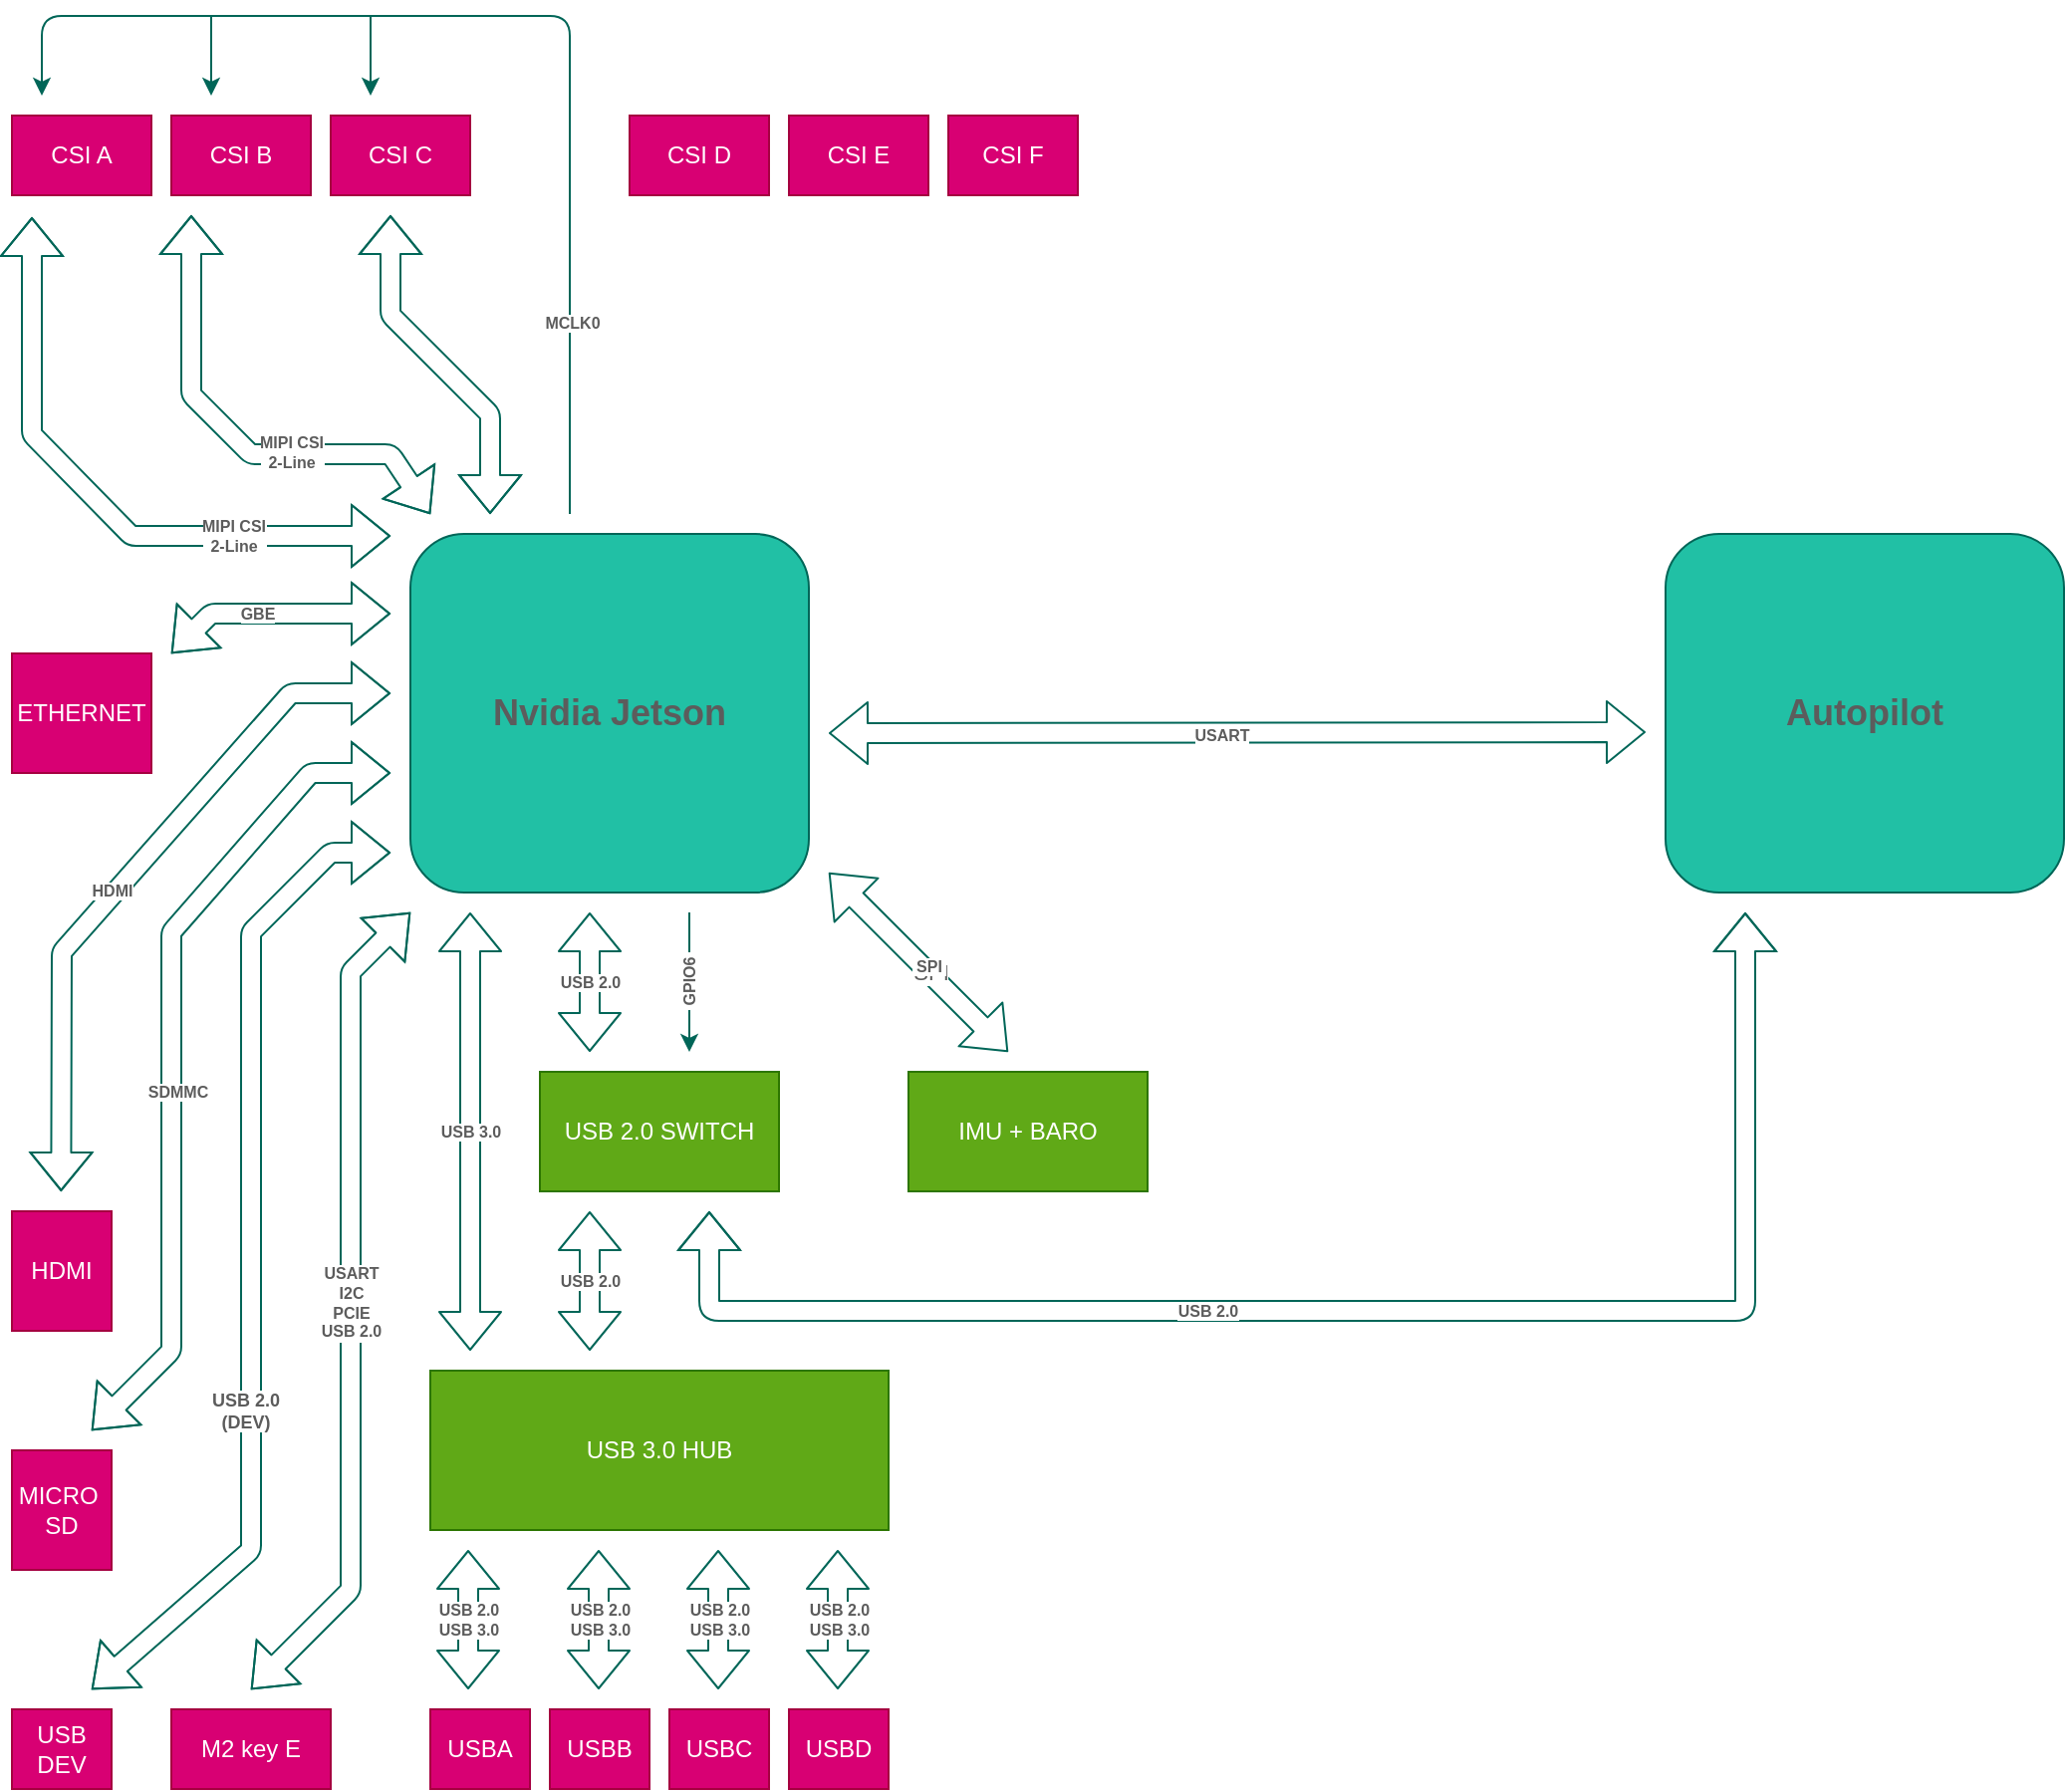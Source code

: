 <mxfile version="14.8.3" type="device"><diagram name="Page-1" id="c7558073-3199-34d8-9f00-42111426c3f3"><mxGraphModel dx="1750" dy="588" grid="1" gridSize="10" guides="1" tooltips="1" connect="1" arrows="1" fold="1" page="1" pageScale="1" pageWidth="826" pageHeight="1169" math="0" shadow="0"><root><mxCell id="0"/><mxCell id="1" parent="0"/><mxCell id="6GykgVxnJvxnCeOibvYY-97" value="&lt;font style=&quot;font-size: 18px&quot;&gt;&lt;b&gt;Nvidia Jetson&lt;/b&gt;&lt;/font&gt;" style="rounded=1;whiteSpace=wrap;html=1;fillColor=#21C0A5;strokeColor=#006658;fontColor=#5C5C5C;" vertex="1" parent="1"><mxGeometry x="-280" y="390" width="200" height="180" as="geometry"/></mxCell><mxCell id="6GykgVxnJvxnCeOibvYY-98" value="&lt;font style=&quot;font-size: 18px&quot;&gt;&lt;b&gt;Autopilot&lt;/b&gt;&lt;/font&gt;" style="rounded=1;whiteSpace=wrap;html=1;fillColor=#21C0A5;strokeColor=#006658;fontColor=#5C5C5C;" vertex="1" parent="1"><mxGeometry x="350" y="390" width="200" height="180" as="geometry"/></mxCell><mxCell id="6GykgVxnJvxnCeOibvYY-100" value="" style="endArrow=classic;startArrow=block;html=1;strokeWidth=1;shape=flexArrow;targetPerimeterSpacing=0;endSize=6;strokeColor=#006658;fontColor=#5C5C5C;" edge="1" parent="1"><mxGeometry width="100" height="100" relative="1" as="geometry"><mxPoint x="-70" y="490" as="sourcePoint"/><mxPoint x="340" y="489.5" as="targetPoint"/></mxGeometry></mxCell><mxCell id="6GykgVxnJvxnCeOibvYY-101" value="USART" style="edgeLabel;html=1;align=center;verticalAlign=middle;resizable=0;points=[];fontColor=#5C5C5C;fontSize=8;fontStyle=1" vertex="1" connectable="0" parent="6GykgVxnJvxnCeOibvYY-100"><mxGeometry x="-0.115" y="-2" relative="1" as="geometry"><mxPoint x="15" y="-1" as="offset"/></mxGeometry></mxCell><mxCell id="6GykgVxnJvxnCeOibvYY-103" value="USB 3.0 HUB" style="rounded=0;whiteSpace=wrap;html=1;fillColor=#60a917;strokeColor=#2D7600;fontColor=#ffffff;" vertex="1" parent="1"><mxGeometry x="-270" y="810" width="230" height="80" as="geometry"/></mxCell><mxCell id="6GykgVxnJvxnCeOibvYY-107" value="USB 2.0 SWITCH" style="rounded=0;whiteSpace=wrap;html=1;sketch=0;fontColor=#ffffff;strokeColor=#2D7600;fillColor=#60a917;" vertex="1" parent="1"><mxGeometry x="-215" y="660" width="120" height="60" as="geometry"/></mxCell><mxCell id="6GykgVxnJvxnCeOibvYY-108" value="USB 2.0" style="shape=flexArrow;endArrow=classic;startArrow=classic;html=1;fontColor=#5C5C5C;strokeColor=#006658;fillColor=none;fontSize=8;fontStyle=1" edge="1" parent="1"><mxGeometry width="100" height="100" relative="1" as="geometry"><mxPoint x="-190" y="650" as="sourcePoint"/><mxPoint x="-190" y="580" as="targetPoint"/></mxGeometry></mxCell><mxCell id="6GykgVxnJvxnCeOibvYY-109" value="USB 3.0" style="shape=flexArrow;endArrow=classic;startArrow=classic;html=1;fontColor=#5C5C5C;strokeColor=#006658;fillColor=none;fontSize=8;fontStyle=1" edge="1" parent="1"><mxGeometry width="100" height="100" relative="1" as="geometry"><mxPoint x="-250" y="800" as="sourcePoint"/><mxPoint x="-250" y="580" as="targetPoint"/></mxGeometry></mxCell><mxCell id="6GykgVxnJvxnCeOibvYY-110" value="USB 2.0" style="shape=flexArrow;endArrow=classic;startArrow=classic;html=1;fontColor=#5C5C5C;strokeColor=#006658;fillColor=none;fontSize=8;fontStyle=1" edge="1" parent="1"><mxGeometry width="100" height="100" relative="1" as="geometry"><mxPoint x="-190" y="800" as="sourcePoint"/><mxPoint x="-190" y="730" as="targetPoint"/></mxGeometry></mxCell><mxCell id="6GykgVxnJvxnCeOibvYY-111" value="" style="shape=flexArrow;endArrow=classic;startArrow=classic;html=1;fontColor=#5C5C5C;strokeColor=#006658;fillColor=none;" edge="1" parent="1"><mxGeometry width="100" height="100" relative="1" as="geometry"><mxPoint x="-130" y="730" as="sourcePoint"/><mxPoint x="390" y="580" as="targetPoint"/><Array as="points"><mxPoint x="-130" y="780"/><mxPoint x="390" y="780"/></Array></mxGeometry></mxCell><mxCell id="6GykgVxnJvxnCeOibvYY-112" value="USB 2.0" style="edgeLabel;html=1;align=center;verticalAlign=middle;resizable=0;points=[];fontColor=#5C5C5C;fontSize=8;fontStyle=1" vertex="1" connectable="0" parent="6GykgVxnJvxnCeOibvYY-111"><mxGeometry x="-0.148" y="4" relative="1" as="geometry"><mxPoint x="-28" y="4" as="offset"/></mxGeometry></mxCell><mxCell id="6GykgVxnJvxnCeOibvYY-113" value="&amp;nbsp;GPIO6&amp;nbsp;" style="endArrow=classic;html=1;fontColor=#5C5C5C;strokeColor=#006658;fillColor=none;horizontal=0;labelPosition=center;verticalLabelPosition=middle;align=center;verticalAlign=middle;fontSize=8;fontStyle=1" edge="1" parent="1"><mxGeometry width="50" height="50" relative="1" as="geometry"><mxPoint x="-140" y="580" as="sourcePoint"/><mxPoint x="-140" y="650" as="targetPoint"/><Array as="points"><mxPoint x="-140" y="610"/></Array></mxGeometry></mxCell><mxCell id="6GykgVxnJvxnCeOibvYY-114" value="USBA" style="rounded=0;whiteSpace=wrap;html=1;sketch=0;fontColor=#ffffff;strokeColor=#A50040;fillColor=#d80073;" vertex="1" parent="1"><mxGeometry x="-270" y="980" width="50" height="40" as="geometry"/></mxCell><mxCell id="6GykgVxnJvxnCeOibvYY-115" value="USBB" style="rounded=0;whiteSpace=wrap;html=1;sketch=0;fontColor=#ffffff;strokeColor=#A50040;fillColor=#d80073;" vertex="1" parent="1"><mxGeometry x="-210" y="980" width="50" height="40" as="geometry"/></mxCell><mxCell id="6GykgVxnJvxnCeOibvYY-116" value="USBC" style="rounded=0;whiteSpace=wrap;html=1;sketch=0;fontColor=#ffffff;strokeColor=#A50040;fillColor=#d80073;" vertex="1" parent="1"><mxGeometry x="-150" y="980" width="50" height="40" as="geometry"/></mxCell><mxCell id="6GykgVxnJvxnCeOibvYY-117" value="USBD" style="rounded=0;whiteSpace=wrap;html=1;sketch=0;fontColor=#ffffff;strokeColor=#A50040;fillColor=#d80073;" vertex="1" parent="1"><mxGeometry x="-90" y="980" width="50" height="40" as="geometry"/></mxCell><mxCell id="6GykgVxnJvxnCeOibvYY-118" value="USB 2.0 &lt;br style=&quot;font-size: 8px;&quot;&gt;USB 3.0" style="shape=flexArrow;endArrow=classic;startArrow=classic;html=1;fontColor=#5C5C5C;strokeColor=#006658;fillColor=none;fontSize=8;fontStyle=1" edge="1" parent="1"><mxGeometry width="100" height="100" relative="1" as="geometry"><mxPoint x="-251" y="970" as="sourcePoint"/><mxPoint x="-251" y="900" as="targetPoint"/></mxGeometry></mxCell><mxCell id="6GykgVxnJvxnCeOibvYY-121" value="USB 2.0 &lt;br style=&quot;font-size: 8px;&quot;&gt;USB 3.0" style="shape=flexArrow;endArrow=classic;startArrow=classic;html=1;fontColor=#5C5C5C;strokeColor=#006658;fillColor=none;fontSize=8;fontStyle=1" edge="1" parent="1"><mxGeometry width="100" height="100" relative="1" as="geometry"><mxPoint x="-185.5" y="970" as="sourcePoint"/><mxPoint x="-185.5" y="900" as="targetPoint"/></mxGeometry></mxCell><mxCell id="6GykgVxnJvxnCeOibvYY-122" value="USB 2.0 &lt;br style=&quot;font-size: 8px;&quot;&gt;USB 3.0" style="shape=flexArrow;endArrow=classic;startArrow=classic;html=1;fontColor=#5C5C5C;strokeColor=#006658;fillColor=none;fontSize=8;fontStyle=1" edge="1" parent="1"><mxGeometry width="100" height="100" relative="1" as="geometry"><mxPoint x="-125.5" y="970" as="sourcePoint"/><mxPoint x="-125.5" y="900" as="targetPoint"/></mxGeometry></mxCell><mxCell id="6GykgVxnJvxnCeOibvYY-123" value="USB 2.0 &lt;br style=&quot;font-size: 8px;&quot;&gt;USB 3.0" style="shape=flexArrow;endArrow=classic;startArrow=classic;html=1;fontColor=#5C5C5C;strokeColor=#006658;fillColor=none;fontSize=8;fontStyle=1" edge="1" parent="1"><mxGeometry width="100" height="100" relative="1" as="geometry"><mxPoint x="-65.5" y="970" as="sourcePoint"/><mxPoint x="-65.5" y="900" as="targetPoint"/></mxGeometry></mxCell><mxCell id="6GykgVxnJvxnCeOibvYY-124" value="M2 key E" style="rounded=0;whiteSpace=wrap;html=1;sketch=0;fontColor=#ffffff;strokeColor=#A50040;fillColor=#d80073;" vertex="1" parent="1"><mxGeometry x="-400" y="980" width="80" height="40" as="geometry"/></mxCell><mxCell id="6GykgVxnJvxnCeOibvYY-125" value="" style="shape=flexArrow;endArrow=classic;startArrow=classic;html=1;fontColor=#5C5C5C;strokeColor=#006658;fillColor=none;" edge="1" parent="1"><mxGeometry width="100" height="100" relative="1" as="geometry"><mxPoint x="-360" y="970" as="sourcePoint"/><mxPoint x="-280" y="580" as="targetPoint"/><Array as="points"><mxPoint x="-310" y="920"/><mxPoint x="-310" y="610"/></Array></mxGeometry></mxCell><mxCell id="6GykgVxnJvxnCeOibvYY-126" value="USART&lt;br style=&quot;font-size: 8px;&quot;&gt;I2C&lt;br style=&quot;font-size: 8px;&quot;&gt;PCIE&lt;br style=&quot;font-size: 8px;&quot;&gt;USB 2.0" style="edgeLabel;html=1;align=center;verticalAlign=middle;resizable=0;points=[];fontColor=#5C5C5C;fontSize=8;fontStyle=1" vertex="1" connectable="0" parent="6GykgVxnJvxnCeOibvYY-125"><mxGeometry x="0.199" y="5" relative="1" as="geometry"><mxPoint x="5" y="39" as="offset"/></mxGeometry></mxCell><mxCell id="6GykgVxnJvxnCeOibvYY-127" value="USB DEV" style="rounded=0;whiteSpace=wrap;html=1;sketch=0;fontColor=#ffffff;strokeColor=#A50040;fillColor=#d80073;" vertex="1" parent="1"><mxGeometry x="-480" y="980" width="50" height="40" as="geometry"/></mxCell><mxCell id="6GykgVxnJvxnCeOibvYY-128" value="" style="shape=flexArrow;endArrow=classic;startArrow=classic;html=1;fontColor=#5C5C5C;strokeColor=#006658;fillColor=none;" edge="1" parent="1"><mxGeometry width="100" height="100" relative="1" as="geometry"><mxPoint x="-440" y="970" as="sourcePoint"/><mxPoint x="-290" y="550" as="targetPoint"/><Array as="points"><mxPoint x="-360" y="900"/><mxPoint x="-360" y="590"/><mxPoint x="-320" y="550"/></Array></mxGeometry></mxCell><mxCell id="6GykgVxnJvxnCeOibvYY-129" value="USB 2.0&lt;br style=&quot;font-size: 9px;&quot;&gt;(DEV)" style="edgeLabel;html=1;align=center;verticalAlign=middle;resizable=0;points=[];fontColor=#5C5C5C;fontSize=9;fontStyle=1" vertex="1" connectable="0" parent="6GykgVxnJvxnCeOibvYY-128"><mxGeometry x="-0.296" y="3" relative="1" as="geometry"><mxPoint as="offset"/></mxGeometry></mxCell><mxCell id="6GykgVxnJvxnCeOibvYY-131" value="MICRO&amp;nbsp;&lt;br&gt;SD" style="rounded=0;whiteSpace=wrap;html=1;sketch=0;fontColor=#ffffff;strokeColor=#A50040;fillColor=#d80073;" vertex="1" parent="1"><mxGeometry x="-480" y="850" width="50" height="60" as="geometry"/></mxCell><mxCell id="6GykgVxnJvxnCeOibvYY-132" value="" style="shape=flexArrow;endArrow=classic;startArrow=classic;html=1;fontColor=#5C5C5C;strokeColor=#006658;fillColor=none;" edge="1" parent="1"><mxGeometry width="100" height="100" relative="1" as="geometry"><mxPoint x="-440" y="840" as="sourcePoint"/><mxPoint x="-290" y="510" as="targetPoint"/><Array as="points"><mxPoint x="-400" y="800"/><mxPoint x="-400" y="590"/><mxPoint x="-330" y="510"/></Array></mxGeometry></mxCell><mxCell id="6GykgVxnJvxnCeOibvYY-133" value="SDMMC" style="edgeLabel;html=1;align=center;verticalAlign=middle;resizable=0;points=[];fontColor=#5C5C5C;fontSize=8;fontStyle=1" vertex="1" connectable="0" parent="6GykgVxnJvxnCeOibvYY-132"><mxGeometry x="-0.095" y="-3" relative="1" as="geometry"><mxPoint as="offset"/></mxGeometry></mxCell><mxCell id="6GykgVxnJvxnCeOibvYY-135" value="HDMI" style="rounded=0;whiteSpace=wrap;html=1;sketch=0;fontColor=#ffffff;strokeColor=#A50040;fillColor=#d80073;" vertex="1" parent="1"><mxGeometry x="-480" y="730" width="50" height="60" as="geometry"/></mxCell><mxCell id="6GykgVxnJvxnCeOibvYY-136" value="" style="shape=flexArrow;endArrow=classic;startArrow=classic;html=1;fontColor=#5C5C5C;strokeColor=#006658;fillColor=none;" edge="1" parent="1"><mxGeometry width="100" height="100" relative="1" as="geometry"><mxPoint x="-455.34" y="720" as="sourcePoint"/><mxPoint x="-290" y="470" as="targetPoint"/><Array as="points"><mxPoint x="-455" y="600"/><mxPoint x="-340" y="470"/></Array></mxGeometry></mxCell><mxCell id="6GykgVxnJvxnCeOibvYY-137" value="HDMI" style="edgeLabel;html=1;align=center;verticalAlign=middle;resizable=0;points=[];fontColor=#5C5C5C;fontSize=8;fontStyle=1" vertex="1" connectable="0" parent="6GykgVxnJvxnCeOibvYY-136"><mxGeometry x="-0.072" y="2" relative="1" as="geometry"><mxPoint as="offset"/></mxGeometry></mxCell><mxCell id="6GykgVxnJvxnCeOibvYY-138" value="IMU + BARO" style="rounded=0;whiteSpace=wrap;html=1;sketch=0;fontColor=#ffffff;strokeColor=#2D7600;fillColor=#60a917;" vertex="1" parent="1"><mxGeometry x="-30" y="660" width="120" height="60" as="geometry"/></mxCell><mxCell id="6GykgVxnJvxnCeOibvYY-139" value="" style="shape=flexArrow;endArrow=classic;startArrow=classic;html=1;fontColor=#5C5C5C;strokeColor=#006658;fillColor=none;" edge="1" parent="1"><mxGeometry width="100" height="100" relative="1" as="geometry"><mxPoint x="-70" y="560" as="sourcePoint"/><mxPoint x="20" y="650" as="targetPoint"/></mxGeometry></mxCell><mxCell id="6GykgVxnJvxnCeOibvYY-140" value="SPI" style="edgeLabel;html=1;align=center;verticalAlign=middle;resizable=0;points=[];fontColor=#5C5C5C;" vertex="1" connectable="0" parent="6GykgVxnJvxnCeOibvYY-139"><mxGeometry x="-0.335" y="2" relative="1" as="geometry"><mxPoint x="19" y="21" as="offset"/></mxGeometry></mxCell><mxCell id="6GykgVxnJvxnCeOibvYY-141" value="&amp;nbsp;SPI&amp;nbsp;" style="edgeLabel;html=1;align=center;verticalAlign=middle;resizable=0;points=[];fontColor=#5C5C5C;fontSize=8;fontStyle=1" vertex="1" connectable="0" parent="6GykgVxnJvxnCeOibvYY-139"><mxGeometry x="0.107" y="4" relative="1" as="geometry"><mxPoint x="-3" as="offset"/></mxGeometry></mxCell><mxCell id="6GykgVxnJvxnCeOibvYY-142" value="ETHERNET" style="rounded=0;whiteSpace=wrap;html=1;sketch=0;fontColor=#ffffff;strokeColor=#A50040;fillColor=#d80073;" vertex="1" parent="1"><mxGeometry x="-480" y="450" width="70" height="60" as="geometry"/></mxCell><mxCell id="6GykgVxnJvxnCeOibvYY-143" value="" style="shape=flexArrow;endArrow=classic;startArrow=classic;html=1;fontColor=#5C5C5C;strokeColor=#006658;fillColor=none;" edge="1" parent="1"><mxGeometry width="100" height="100" relative="1" as="geometry"><mxPoint x="-400" y="450" as="sourcePoint"/><mxPoint x="-290" y="430" as="targetPoint"/><Array as="points"><mxPoint x="-380" y="430"/></Array></mxGeometry></mxCell><mxCell id="6GykgVxnJvxnCeOibvYY-144" value="GBE" style="edgeLabel;html=1;align=center;verticalAlign=middle;resizable=0;points=[];fontColor=#5C5C5C;fontSize=8;fontStyle=1" vertex="1" connectable="0" parent="6GykgVxnJvxnCeOibvYY-143"><mxGeometry x="-0.13" relative="1" as="geometry"><mxPoint as="offset"/></mxGeometry></mxCell><mxCell id="6GykgVxnJvxnCeOibvYY-146" value="CSI A" style="rounded=0;whiteSpace=wrap;html=1;sketch=0;fontColor=#ffffff;strokeColor=#A50040;fillColor=#d80073;" vertex="1" parent="1"><mxGeometry x="-480" y="180" width="70" height="40" as="geometry"/></mxCell><mxCell id="6GykgVxnJvxnCeOibvYY-147" value="CSI B" style="rounded=0;whiteSpace=wrap;html=1;sketch=0;fontColor=#ffffff;strokeColor=#A50040;fillColor=#d80073;" vertex="1" parent="1"><mxGeometry x="-400" y="180" width="70" height="40" as="geometry"/></mxCell><mxCell id="6GykgVxnJvxnCeOibvYY-148" value="CSI C" style="rounded=0;whiteSpace=wrap;html=1;sketch=0;fontColor=#ffffff;strokeColor=#A50040;fillColor=#d80073;" vertex="1" parent="1"><mxGeometry x="-320" y="180" width="70" height="40" as="geometry"/></mxCell><mxCell id="6GykgVxnJvxnCeOibvYY-149" value="CSI D" style="rounded=0;whiteSpace=wrap;html=1;sketch=0;fontColor=#ffffff;strokeColor=#A50040;fillColor=#d80073;" vertex="1" parent="1"><mxGeometry x="-170" y="180" width="70" height="40" as="geometry"/></mxCell><mxCell id="6GykgVxnJvxnCeOibvYY-150" value="CSI E" style="rounded=0;whiteSpace=wrap;html=1;sketch=0;fontColor=#ffffff;strokeColor=#A50040;fillColor=#d80073;" vertex="1" parent="1"><mxGeometry x="-90" y="180" width="70" height="40" as="geometry"/></mxCell><mxCell id="6GykgVxnJvxnCeOibvYY-151" value="CSI F" style="rounded=0;whiteSpace=wrap;html=1;sketch=0;fontColor=#ffffff;strokeColor=#A50040;fillColor=#d80073;" vertex="1" parent="1"><mxGeometry x="-10" y="180" width="65" height="40" as="geometry"/></mxCell><mxCell id="6GykgVxnJvxnCeOibvYY-153" value="MIPI CSI&lt;br&gt;2-Line" style="shape=flexArrow;endArrow=classic;startArrow=classic;html=1;fontSize=8;fontColor=#5C5C5C;strokeColor=#006658;fillColor=none;fontStyle=1" edge="1" parent="1"><mxGeometry x="-0.49" width="100" height="100" relative="1" as="geometry"><mxPoint x="-290" y="391" as="sourcePoint"/><mxPoint x="-470" y="231" as="targetPoint"/><Array as="points"><mxPoint x="-420" y="391"/><mxPoint x="-470" y="340"/></Array><mxPoint as="offset"/></mxGeometry></mxCell><mxCell id="6GykgVxnJvxnCeOibvYY-154" value="" style="shape=flexArrow;endArrow=classic;startArrow=classic;html=1;fontSize=8;fontColor=#5C5C5C;strokeColor=#006658;fillColor=none;" edge="1" parent="1"><mxGeometry width="100" height="100" relative="1" as="geometry"><mxPoint x="-390" y="230" as="sourcePoint"/><mxPoint x="-270" y="380" as="targetPoint"/><Array as="points"><mxPoint x="-390" y="320"/><mxPoint x="-360" y="350"/><mxPoint x="-290" y="350"/></Array></mxGeometry></mxCell><mxCell id="6GykgVxnJvxnCeOibvYY-155" value="MIPI CSI&lt;br&gt;2-Line" style="edgeLabel;html=1;align=center;verticalAlign=middle;resizable=0;points=[];fontSize=8;fontColor=#5C5C5C;fontStyle=1" vertex="1" connectable="0" parent="6GykgVxnJvxnCeOibvYY-154"><mxGeometry x="-0.304" y="2" relative="1" as="geometry"><mxPoint x="48" y="36" as="offset"/></mxGeometry></mxCell><mxCell id="6GykgVxnJvxnCeOibvYY-156" value="" style="shape=flexArrow;endArrow=classic;startArrow=classic;html=1;fontSize=8;fontColor=#5C5C5C;strokeColor=#006658;fillColor=none;" edge="1" parent="1"><mxGeometry width="100" height="100" relative="1" as="geometry"><mxPoint x="-240" y="380" as="sourcePoint"/><mxPoint x="-290" y="230" as="targetPoint"/><Array as="points"><mxPoint x="-240" y="330"/><mxPoint x="-290" y="280"/></Array></mxGeometry></mxCell><mxCell id="6GykgVxnJvxnCeOibvYY-157" value="" style="endArrow=classic;html=1;fontSize=8;fontColor=#5C5C5C;strokeColor=#006658;fillColor=none;" edge="1" parent="1"><mxGeometry width="50" height="50" relative="1" as="geometry"><mxPoint x="-200" y="380" as="sourcePoint"/><mxPoint x="-465" y="170" as="targetPoint"/><Array as="points"><mxPoint x="-200" y="130"/><mxPoint x="-465" y="130"/></Array></mxGeometry></mxCell><mxCell id="6GykgVxnJvxnCeOibvYY-161" value="MCLK0" style="edgeLabel;html=1;align=center;verticalAlign=middle;resizable=0;points=[];fontSize=8;fontColor=#5C5C5C;fontStyle=1" vertex="1" connectable="0" parent="6GykgVxnJvxnCeOibvYY-157"><mxGeometry x="-0.654" y="-1" relative="1" as="geometry"><mxPoint as="offset"/></mxGeometry></mxCell><mxCell id="6GykgVxnJvxnCeOibvYY-158" value="" style="endArrow=classic;html=1;fontSize=8;fontColor=#5C5C5C;strokeColor=#006658;fillColor=none;" edge="1" parent="1"><mxGeometry width="50" height="50" relative="1" as="geometry"><mxPoint x="-380" y="130" as="sourcePoint"/><mxPoint x="-380" y="170" as="targetPoint"/></mxGeometry></mxCell><mxCell id="6GykgVxnJvxnCeOibvYY-160" value="" style="endArrow=classic;html=1;fontSize=8;fontColor=#5C5C5C;strokeColor=#006658;fillColor=none;" edge="1" parent="1"><mxGeometry width="50" height="50" relative="1" as="geometry"><mxPoint x="-300" y="130" as="sourcePoint"/><mxPoint x="-300" y="170" as="targetPoint"/></mxGeometry></mxCell></root></mxGraphModel></diagram></mxfile>